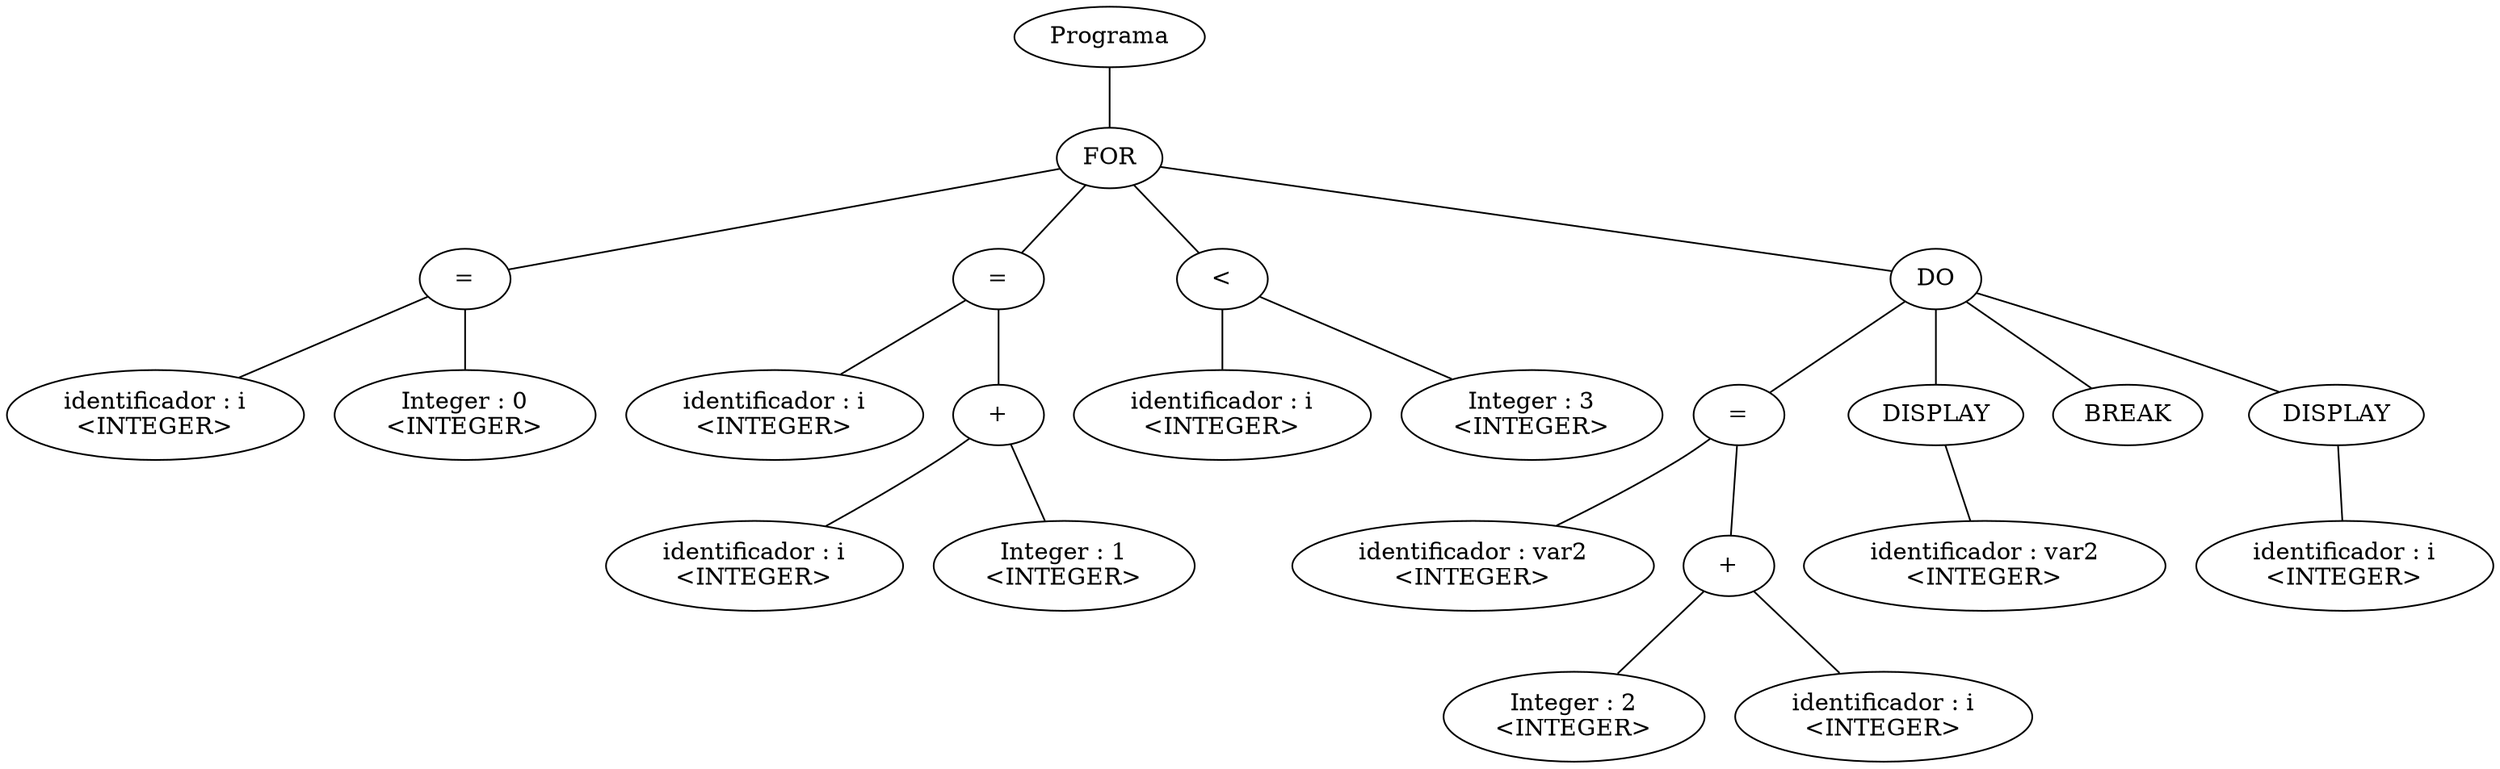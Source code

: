 graph G {nodo_685593540[label="Programa"]
nodo_1140979441[label="FOR"]
nodo_685593540--nodo_1140979441
nodo_811004951[label="="]
nodo_1140979441--nodo_811004951
nodo_1236880056[label="identificador : i\n<INTEGER>"]
nodo_811004951--nodo_1236880056
nodo_188248888[label="Integer : 0\n<INTEGER>"]
nodo_811004951--nodo_188248888
nodo_1194596483[label="="]
nodo_1140979441--nodo_1194596483
nodo_1146840663[label="identificador : i\n<INTEGER>"]
nodo_1194596483--nodo_1146840663
nodo_213023831[label="+"]
nodo_1194596483--nodo_213023831
nodo_1640776763[label="identificador : i\n<INTEGER>"]
nodo_213023831--nodo_1640776763
nodo_106674305[label="Integer : 1\n<INTEGER>"]
nodo_213023831--nodo_106674305
nodo_430772163[label="<"]
nodo_1140979441--nodo_430772163
nodo_107120741[label="identificador : i\n<INTEGER>"]
nodo_430772163--nodo_107120741
nodo_93124878[label="Integer : 3\n<INTEGER>"]
nodo_430772163--nodo_93124878
nodo_1140979441--nodo_780200665
nodo_780200665[label="DO"]
nodo_1590220430[label="="]
nodo_780200665--nodo_1590220430
nodo_803867011[label="identificador : var2\n<INTEGER>"]
nodo_1590220430--nodo_803867011
nodo_1037667771[label="+"]
nodo_1590220430--nodo_1037667771
nodo_1610565511[label="Integer : 2\n<INTEGER>"]
nodo_1037667771--nodo_1610565511
nodo_1192990288[label="identificador : i\n<INTEGER>"]
nodo_1037667771--nodo_1192990288
nodo_952252705[label="DISPLAY"]
nodo_780200665--nodo_952252705
nodo_1233637335[label="identificador : var2\n<INTEGER>"]
nodo_952252705--nodo_1233637335
nodo_1826716191[label="BREAK"]
nodo_780200665--nodo_1826716191
nodo_2001983685[label="DISPLAY"]
nodo_780200665--nodo_2001983685
nodo_1592917055[label="identificador : i\n<INTEGER>"]
nodo_2001983685--nodo_1592917055
}
